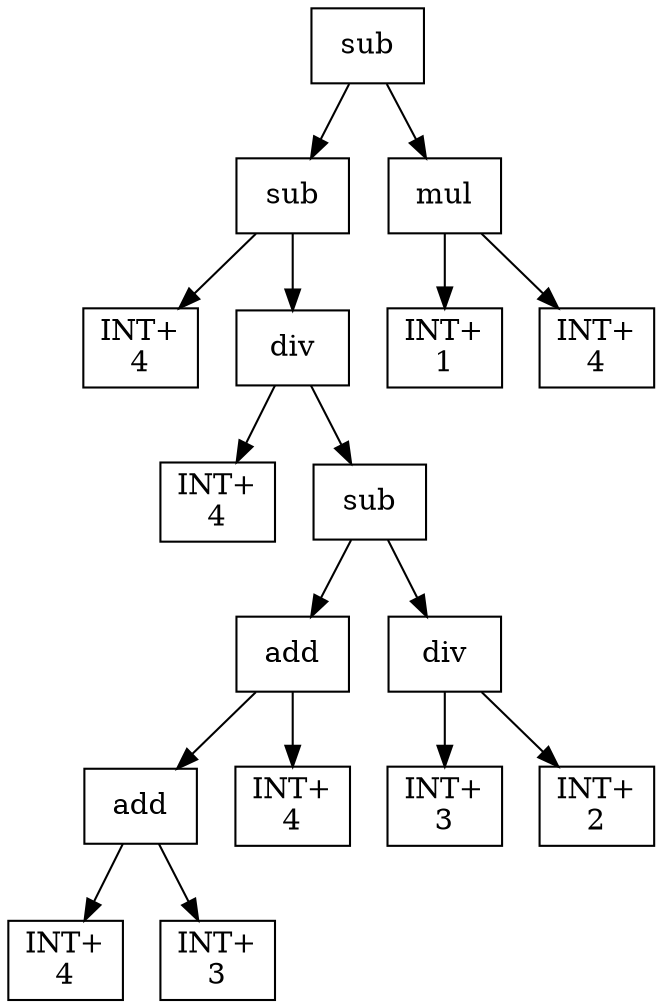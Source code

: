 digraph expr {
  node [shape=box];
  n1 [label="sub"];
  n2 [label="sub"];
  n3 [label="INT+\n4"];
  n4 [label="div"];
  n5 [label="INT+\n4"];
  n6 [label="sub"];
  n7 [label="add"];
  n8 [label="add"];
  n9 [label="INT+\n4"];
  n10 [label="INT+\n3"];
  n8 -> n9;
  n8 -> n10;
  n11 [label="INT+\n4"];
  n7 -> n8;
  n7 -> n11;
  n12 [label="div"];
  n13 [label="INT+\n3"];
  n14 [label="INT+\n2"];
  n12 -> n13;
  n12 -> n14;
  n6 -> n7;
  n6 -> n12;
  n4 -> n5;
  n4 -> n6;
  n2 -> n3;
  n2 -> n4;
  n15 [label="mul"];
  n16 [label="INT+\n1"];
  n17 [label="INT+\n4"];
  n15 -> n16;
  n15 -> n17;
  n1 -> n2;
  n1 -> n15;
}
